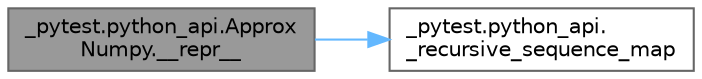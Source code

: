 digraph "_pytest.python_api.ApproxNumpy.__repr__"
{
 // LATEX_PDF_SIZE
  bgcolor="transparent";
  edge [fontname=Helvetica,fontsize=10,labelfontname=Helvetica,labelfontsize=10];
  node [fontname=Helvetica,fontsize=10,shape=box,height=0.2,width=0.4];
  rankdir="LR";
  Node1 [id="Node000001",label="_pytest.python_api.Approx\lNumpy.__repr__",height=0.2,width=0.4,color="gray40", fillcolor="grey60", style="filled", fontcolor="black",tooltip=" "];
  Node1 -> Node2 [id="edge1_Node000001_Node000002",color="steelblue1",style="solid",tooltip=" "];
  Node2 [id="Node000002",label="_pytest.python_api.\l_recursive_sequence_map",height=0.2,width=0.4,color="grey40", fillcolor="white", style="filled",URL="$namespace__pytest_1_1python__api.html#a057fdd40ceeee1c6f700c6bb84eba771",tooltip=" "];
}
